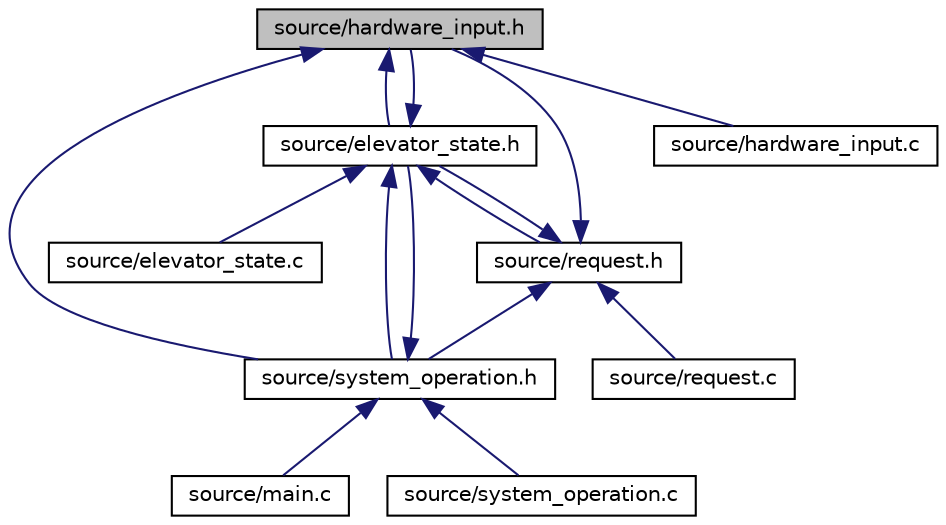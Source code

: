 digraph "source/hardware_input.h"
{
  edge [fontname="Helvetica",fontsize="10",labelfontname="Helvetica",labelfontsize="10"];
  node [fontname="Helvetica",fontsize="10",shape=record];
  Node9 [label="source/hardware_input.h",height=0.2,width=0.4,color="black", fillcolor="grey75", style="filled", fontcolor="black"];
  Node9 -> Node10 [dir="back",color="midnightblue",fontsize="10",style="solid",fontname="Helvetica"];
  Node10 [label="source/elevator_state.h",height=0.2,width=0.4,color="black", fillcolor="white", style="filled",URL="$elevator__state_8h.html",tooltip="State machine. "];
  Node10 -> Node11 [dir="back",color="midnightblue",fontsize="10",style="solid",fontname="Helvetica"];
  Node11 [label="source/elevator_state.c",height=0.2,width=0.4,color="black", fillcolor="white", style="filled",URL="$elevator__state_8c_source.html"];
  Node10 -> Node9 [dir="back",color="midnightblue",fontsize="10",style="solid",fontname="Helvetica"];
  Node10 -> Node12 [dir="back",color="midnightblue",fontsize="10",style="solid",fontname="Helvetica"];
  Node12 [label="source/request.h",height=0.2,width=0.4,color="black", fillcolor="white", style="filled",URL="$request_8h.html",tooltip="Defines the Order struct, and is responsible for the arrays containing them. "];
  Node12 -> Node9 [dir="back",color="midnightblue",fontsize="10",style="solid",fontname="Helvetica"];
  Node12 -> Node13 [dir="back",color="midnightblue",fontsize="10",style="solid",fontname="Helvetica"];
  Node13 [label="source/system_operation.h",height=0.2,width=0.4,color="black", fillcolor="white", style="filled",URL="$system__operation_8h.html",tooltip="Start up and running progress for elevator. "];
  Node13 -> Node10 [dir="back",color="midnightblue",fontsize="10",style="solid",fontname="Helvetica"];
  Node13 -> Node14 [dir="back",color="midnightblue",fontsize="10",style="solid",fontname="Helvetica"];
  Node14 [label="source/main.c",height=0.2,width=0.4,color="black", fillcolor="white", style="filled",URL="$main_8c.html",tooltip="Main. "];
  Node13 -> Node15 [dir="back",color="midnightblue",fontsize="10",style="solid",fontname="Helvetica"];
  Node15 [label="source/system_operation.c",height=0.2,width=0.4,color="black", fillcolor="white", style="filled",URL="$system__operation_8c_source.html"];
  Node12 -> Node10 [dir="back",color="midnightblue",fontsize="10",style="solid",fontname="Helvetica"];
  Node12 -> Node16 [dir="back",color="midnightblue",fontsize="10",style="solid",fontname="Helvetica"];
  Node16 [label="source/request.c",height=0.2,width=0.4,color="black", fillcolor="white", style="filled",URL="$request_8c_source.html"];
  Node10 -> Node13 [dir="back",color="midnightblue",fontsize="10",style="solid",fontname="Helvetica"];
  Node9 -> Node13 [dir="back",color="midnightblue",fontsize="10",style="solid",fontname="Helvetica"];
  Node9 -> Node17 [dir="back",color="midnightblue",fontsize="10",style="solid",fontname="Helvetica"];
  Node17 [label="source/hardware_input.c",height=0.2,width=0.4,color="black", fillcolor="white", style="filled",URL="$hardware__input_8c_source.html"];
}

